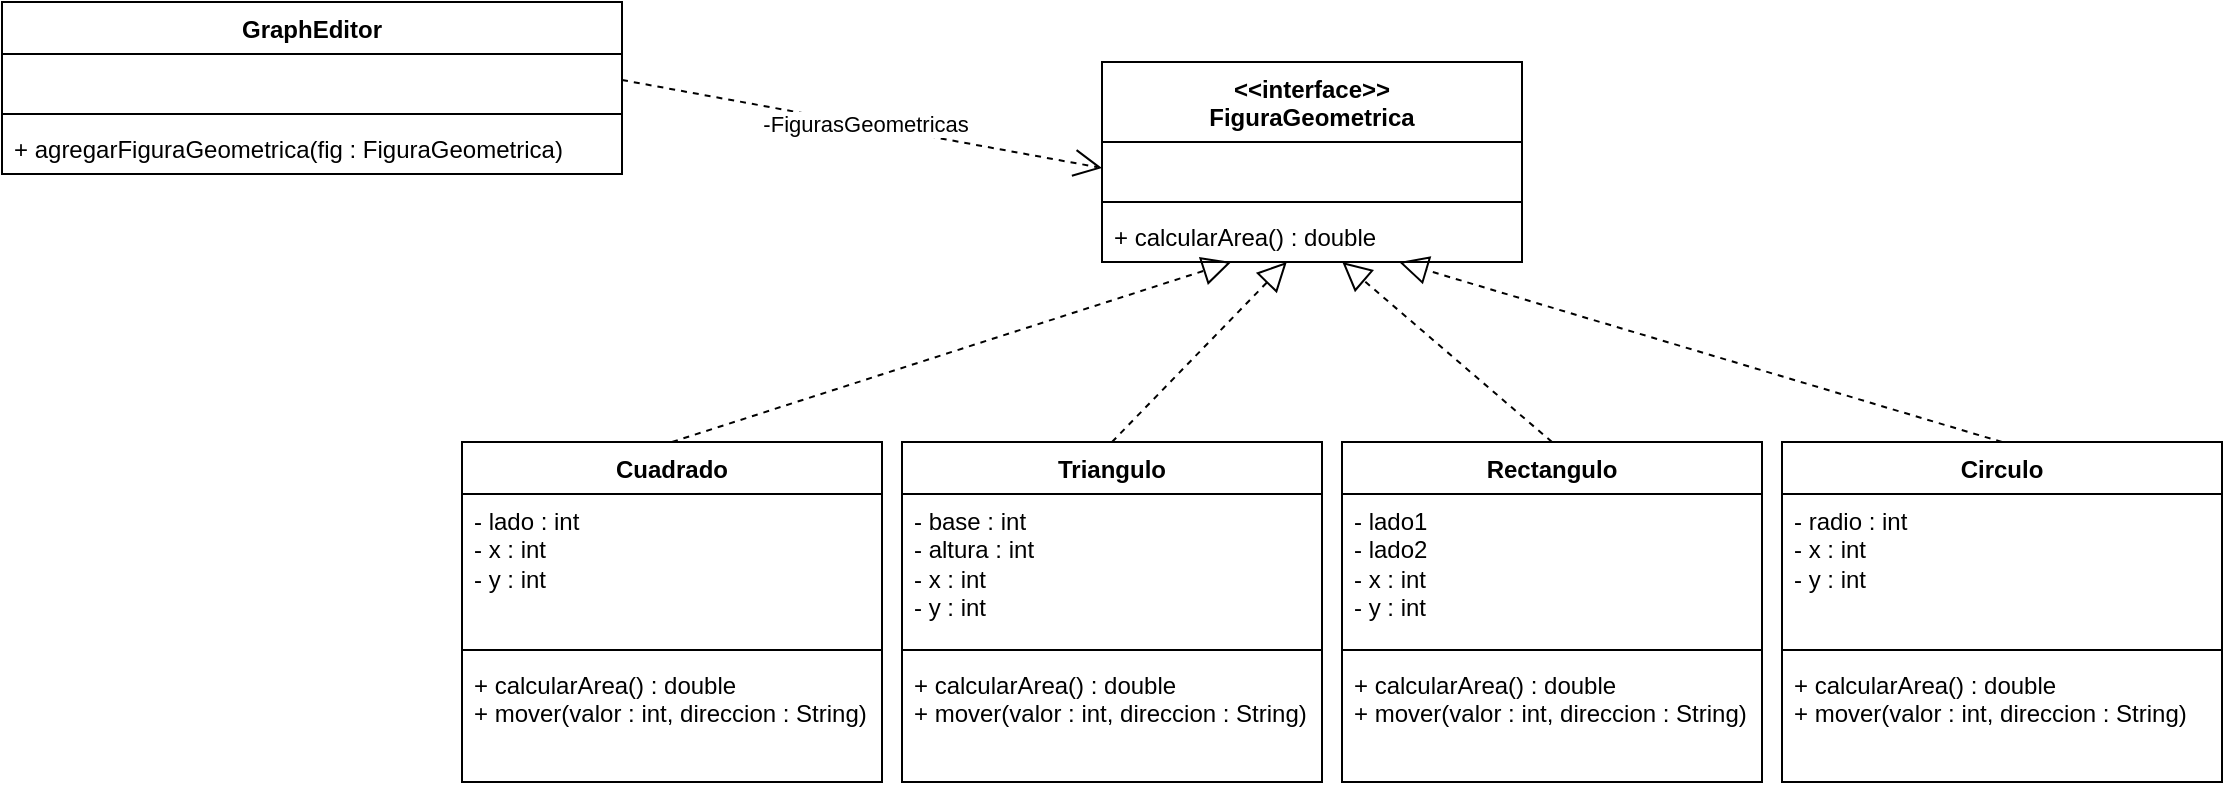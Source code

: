 <mxfile version="22.0.3" type="device">
  <diagram name="Página-1" id="QIm4rzjnf8_W-mZy8TtS">
    <mxGraphModel dx="2245" dy="673" grid="1" gridSize="10" guides="1" tooltips="1" connect="1" arrows="1" fold="1" page="1" pageScale="1" pageWidth="827" pageHeight="1169" math="0" shadow="0">
      <root>
        <mxCell id="0" />
        <mxCell id="1" parent="0" />
        <mxCell id="m9neAzrsCiFpOB3PVdHu-1" value="GraphEditor" style="swimlane;fontStyle=1;align=center;verticalAlign=top;childLayout=stackLayout;horizontal=1;startSize=26;horizontalStack=0;resizeParent=1;resizeParentMax=0;resizeLast=0;collapsible=1;marginBottom=0;whiteSpace=wrap;html=1;" vertex="1" parent="1">
          <mxGeometry x="-410" y="150" width="310" height="86" as="geometry" />
        </mxCell>
        <mxCell id="m9neAzrsCiFpOB3PVdHu-2" value="&amp;nbsp;" style="text;strokeColor=none;fillColor=none;align=left;verticalAlign=top;spacingLeft=4;spacingRight=4;overflow=hidden;rotatable=0;points=[[0,0.5],[1,0.5]];portConstraint=eastwest;whiteSpace=wrap;html=1;" vertex="1" parent="m9neAzrsCiFpOB3PVdHu-1">
          <mxGeometry y="26" width="310" height="26" as="geometry" />
        </mxCell>
        <mxCell id="m9neAzrsCiFpOB3PVdHu-3" value="" style="line;strokeWidth=1;fillColor=none;align=left;verticalAlign=middle;spacingTop=-1;spacingLeft=3;spacingRight=3;rotatable=0;labelPosition=right;points=[];portConstraint=eastwest;strokeColor=inherit;" vertex="1" parent="m9neAzrsCiFpOB3PVdHu-1">
          <mxGeometry y="52" width="310" height="8" as="geometry" />
        </mxCell>
        <mxCell id="m9neAzrsCiFpOB3PVdHu-4" value="+ agregarFiguraGeometrica(fig : FiguraGeometrica)" style="text;strokeColor=none;fillColor=none;align=left;verticalAlign=top;spacingLeft=4;spacingRight=4;overflow=hidden;rotatable=0;points=[[0,0.5],[1,0.5]];portConstraint=eastwest;whiteSpace=wrap;html=1;" vertex="1" parent="m9neAzrsCiFpOB3PVdHu-1">
          <mxGeometry y="60" width="310" height="26" as="geometry" />
        </mxCell>
        <mxCell id="m9neAzrsCiFpOB3PVdHu-5" value="&amp;lt;&amp;lt;interface&amp;gt;&amp;gt;&lt;br&gt;FiguraGeometrica" style="swimlane;fontStyle=1;align=center;verticalAlign=top;childLayout=stackLayout;horizontal=1;startSize=40;horizontalStack=0;resizeParent=1;resizeParentMax=0;resizeLast=0;collapsible=1;marginBottom=0;whiteSpace=wrap;html=1;" vertex="1" parent="1">
          <mxGeometry x="140" y="180" width="210" height="100" as="geometry" />
        </mxCell>
        <mxCell id="m9neAzrsCiFpOB3PVdHu-6" value="&amp;nbsp;" style="text;strokeColor=none;fillColor=none;align=left;verticalAlign=top;spacingLeft=4;spacingRight=4;overflow=hidden;rotatable=0;points=[[0,0.5],[1,0.5]];portConstraint=eastwest;whiteSpace=wrap;html=1;" vertex="1" parent="m9neAzrsCiFpOB3PVdHu-5">
          <mxGeometry y="40" width="210" height="26" as="geometry" />
        </mxCell>
        <mxCell id="m9neAzrsCiFpOB3PVdHu-7" value="" style="line;strokeWidth=1;fillColor=none;align=left;verticalAlign=middle;spacingTop=-1;spacingLeft=3;spacingRight=3;rotatable=0;labelPosition=right;points=[];portConstraint=eastwest;strokeColor=inherit;" vertex="1" parent="m9neAzrsCiFpOB3PVdHu-5">
          <mxGeometry y="66" width="210" height="8" as="geometry" />
        </mxCell>
        <mxCell id="m9neAzrsCiFpOB3PVdHu-8" value="+ calcularArea() : double" style="text;strokeColor=none;fillColor=none;align=left;verticalAlign=top;spacingLeft=4;spacingRight=4;overflow=hidden;rotatable=0;points=[[0,0.5],[1,0.5]];portConstraint=eastwest;whiteSpace=wrap;html=1;" vertex="1" parent="m9neAzrsCiFpOB3PVdHu-5">
          <mxGeometry y="74" width="210" height="26" as="geometry" />
        </mxCell>
        <mxCell id="m9neAzrsCiFpOB3PVdHu-9" value="Triangulo" style="swimlane;fontStyle=1;align=center;verticalAlign=top;childLayout=stackLayout;horizontal=1;startSize=26;horizontalStack=0;resizeParent=1;resizeParentMax=0;resizeLast=0;collapsible=1;marginBottom=0;whiteSpace=wrap;html=1;" vertex="1" parent="1">
          <mxGeometry x="40" y="370" width="210" height="170" as="geometry" />
        </mxCell>
        <mxCell id="m9neAzrsCiFpOB3PVdHu-10" value="- base : int&lt;br&gt;- altura : int&lt;br&gt;- x : int&lt;br&gt;- y : int" style="text;strokeColor=none;fillColor=none;align=left;verticalAlign=top;spacingLeft=4;spacingRight=4;overflow=hidden;rotatable=0;points=[[0,0.5],[1,0.5]];portConstraint=eastwest;whiteSpace=wrap;html=1;" vertex="1" parent="m9neAzrsCiFpOB3PVdHu-9">
          <mxGeometry y="26" width="210" height="74" as="geometry" />
        </mxCell>
        <mxCell id="m9neAzrsCiFpOB3PVdHu-11" value="" style="line;strokeWidth=1;fillColor=none;align=left;verticalAlign=middle;spacingTop=-1;spacingLeft=3;spacingRight=3;rotatable=0;labelPosition=right;points=[];portConstraint=eastwest;strokeColor=inherit;" vertex="1" parent="m9neAzrsCiFpOB3PVdHu-9">
          <mxGeometry y="100" width="210" height="8" as="geometry" />
        </mxCell>
        <mxCell id="m9neAzrsCiFpOB3PVdHu-12" value="+ calcularArea() : double&lt;br&gt;+ mover(valor : int, direccion : String)" style="text;strokeColor=none;fillColor=none;align=left;verticalAlign=top;spacingLeft=4;spacingRight=4;overflow=hidden;rotatable=0;points=[[0,0.5],[1,0.5]];portConstraint=eastwest;whiteSpace=wrap;html=1;" vertex="1" parent="m9neAzrsCiFpOB3PVdHu-9">
          <mxGeometry y="108" width="210" height="62" as="geometry" />
        </mxCell>
        <mxCell id="m9neAzrsCiFpOB3PVdHu-13" value="Cuadrado&lt;br&gt;" style="swimlane;fontStyle=1;align=center;verticalAlign=top;childLayout=stackLayout;horizontal=1;startSize=26;horizontalStack=0;resizeParent=1;resizeParentMax=0;resizeLast=0;collapsible=1;marginBottom=0;whiteSpace=wrap;html=1;" vertex="1" parent="1">
          <mxGeometry x="-180" y="370" width="210" height="170" as="geometry" />
        </mxCell>
        <mxCell id="m9neAzrsCiFpOB3PVdHu-14" value="- lado : int&lt;br&gt;- x : int&lt;br&gt;- y : int" style="text;strokeColor=none;fillColor=none;align=left;verticalAlign=top;spacingLeft=4;spacingRight=4;overflow=hidden;rotatable=0;points=[[0,0.5],[1,0.5]];portConstraint=eastwest;whiteSpace=wrap;html=1;" vertex="1" parent="m9neAzrsCiFpOB3PVdHu-13">
          <mxGeometry y="26" width="210" height="74" as="geometry" />
        </mxCell>
        <mxCell id="m9neAzrsCiFpOB3PVdHu-15" value="" style="line;strokeWidth=1;fillColor=none;align=left;verticalAlign=middle;spacingTop=-1;spacingLeft=3;spacingRight=3;rotatable=0;labelPosition=right;points=[];portConstraint=eastwest;strokeColor=inherit;" vertex="1" parent="m9neAzrsCiFpOB3PVdHu-13">
          <mxGeometry y="100" width="210" height="8" as="geometry" />
        </mxCell>
        <mxCell id="m9neAzrsCiFpOB3PVdHu-16" value="+ calcularArea() : double&lt;br&gt;+ mover(valor : int, direccion : String)" style="text;strokeColor=none;fillColor=none;align=left;verticalAlign=top;spacingLeft=4;spacingRight=4;overflow=hidden;rotatable=0;points=[[0,0.5],[1,0.5]];portConstraint=eastwest;whiteSpace=wrap;html=1;" vertex="1" parent="m9neAzrsCiFpOB3PVdHu-13">
          <mxGeometry y="108" width="210" height="62" as="geometry" />
        </mxCell>
        <mxCell id="m9neAzrsCiFpOB3PVdHu-17" value="Rectangulo" style="swimlane;fontStyle=1;align=center;verticalAlign=top;childLayout=stackLayout;horizontal=1;startSize=26;horizontalStack=0;resizeParent=1;resizeParentMax=0;resizeLast=0;collapsible=1;marginBottom=0;whiteSpace=wrap;html=1;" vertex="1" parent="1">
          <mxGeometry x="260" y="370" width="210" height="170" as="geometry" />
        </mxCell>
        <mxCell id="m9neAzrsCiFpOB3PVdHu-18" value="- lado1&lt;br&gt;- lado2&lt;br&gt;- x : int&lt;br&gt;- y : int" style="text;strokeColor=none;fillColor=none;align=left;verticalAlign=top;spacingLeft=4;spacingRight=4;overflow=hidden;rotatable=0;points=[[0,0.5],[1,0.5]];portConstraint=eastwest;whiteSpace=wrap;html=1;" vertex="1" parent="m9neAzrsCiFpOB3PVdHu-17">
          <mxGeometry y="26" width="210" height="74" as="geometry" />
        </mxCell>
        <mxCell id="m9neAzrsCiFpOB3PVdHu-19" value="" style="line;strokeWidth=1;fillColor=none;align=left;verticalAlign=middle;spacingTop=-1;spacingLeft=3;spacingRight=3;rotatable=0;labelPosition=right;points=[];portConstraint=eastwest;strokeColor=inherit;" vertex="1" parent="m9neAzrsCiFpOB3PVdHu-17">
          <mxGeometry y="100" width="210" height="8" as="geometry" />
        </mxCell>
        <mxCell id="m9neAzrsCiFpOB3PVdHu-20" value="+ calcularArea() : double&lt;br&gt;+ mover(valor : int, direccion : String)" style="text;strokeColor=none;fillColor=none;align=left;verticalAlign=top;spacingLeft=4;spacingRight=4;overflow=hidden;rotatable=0;points=[[0,0.5],[1,0.5]];portConstraint=eastwest;whiteSpace=wrap;html=1;" vertex="1" parent="m9neAzrsCiFpOB3PVdHu-17">
          <mxGeometry y="108" width="210" height="62" as="geometry" />
        </mxCell>
        <mxCell id="m9neAzrsCiFpOB3PVdHu-21" value="Circulo" style="swimlane;fontStyle=1;align=center;verticalAlign=top;childLayout=stackLayout;horizontal=1;startSize=26;horizontalStack=0;resizeParent=1;resizeParentMax=0;resizeLast=0;collapsible=1;marginBottom=0;whiteSpace=wrap;html=1;" vertex="1" parent="1">
          <mxGeometry x="480" y="370" width="220" height="170" as="geometry" />
        </mxCell>
        <mxCell id="m9neAzrsCiFpOB3PVdHu-22" value="- radio : int&lt;br&gt;- x : int&lt;br&gt;- y : int" style="text;strokeColor=none;fillColor=none;align=left;verticalAlign=top;spacingLeft=4;spacingRight=4;overflow=hidden;rotatable=0;points=[[0,0.5],[1,0.5]];portConstraint=eastwest;whiteSpace=wrap;html=1;" vertex="1" parent="m9neAzrsCiFpOB3PVdHu-21">
          <mxGeometry y="26" width="220" height="74" as="geometry" />
        </mxCell>
        <mxCell id="m9neAzrsCiFpOB3PVdHu-23" value="" style="line;strokeWidth=1;fillColor=none;align=left;verticalAlign=middle;spacingTop=-1;spacingLeft=3;spacingRight=3;rotatable=0;labelPosition=right;points=[];portConstraint=eastwest;strokeColor=inherit;" vertex="1" parent="m9neAzrsCiFpOB3PVdHu-21">
          <mxGeometry y="100" width="220" height="8" as="geometry" />
        </mxCell>
        <mxCell id="m9neAzrsCiFpOB3PVdHu-24" value="+ calcularArea() : double&lt;br&gt;+ mover(valor : int, direccion : String)" style="text;strokeColor=none;fillColor=none;align=left;verticalAlign=top;spacingLeft=4;spacingRight=4;overflow=hidden;rotatable=0;points=[[0,0.5],[1,0.5]];portConstraint=eastwest;whiteSpace=wrap;html=1;" vertex="1" parent="m9neAzrsCiFpOB3PVdHu-21">
          <mxGeometry y="108" width="220" height="62" as="geometry" />
        </mxCell>
        <mxCell id="m9neAzrsCiFpOB3PVdHu-25" value="&amp;nbsp;-FigurasGeometricas" style="endArrow=open;endSize=12;dashed=1;html=1;rounded=0;exitX=1;exitY=0.5;exitDx=0;exitDy=0;entryX=0;entryY=0.5;entryDx=0;entryDy=0;" edge="1" parent="1" source="m9neAzrsCiFpOB3PVdHu-2" target="m9neAzrsCiFpOB3PVdHu-6">
          <mxGeometry width="160" relative="1" as="geometry">
            <mxPoint x="40" y="230" as="sourcePoint" />
            <mxPoint x="200" y="230" as="targetPoint" />
          </mxGeometry>
        </mxCell>
        <mxCell id="m9neAzrsCiFpOB3PVdHu-32" value="" style="endArrow=block;dashed=1;endFill=0;endSize=12;html=1;rounded=0;exitX=0.5;exitY=0;exitDx=0;exitDy=0;" edge="1" parent="1" source="m9neAzrsCiFpOB3PVdHu-13" target="m9neAzrsCiFpOB3PVdHu-8">
          <mxGeometry width="160" relative="1" as="geometry">
            <mxPoint x="30" y="310" as="sourcePoint" />
            <mxPoint x="190" y="310" as="targetPoint" />
          </mxGeometry>
        </mxCell>
        <mxCell id="m9neAzrsCiFpOB3PVdHu-33" value="" style="endArrow=block;dashed=1;endFill=0;endSize=12;html=1;rounded=0;exitX=0.5;exitY=0;exitDx=0;exitDy=0;" edge="1" parent="1" source="m9neAzrsCiFpOB3PVdHu-9" target="m9neAzrsCiFpOB3PVdHu-8">
          <mxGeometry width="160" relative="1" as="geometry">
            <mxPoint x="-30" y="380" as="sourcePoint" />
            <mxPoint x="219" y="290" as="targetPoint" />
          </mxGeometry>
        </mxCell>
        <mxCell id="m9neAzrsCiFpOB3PVdHu-34" value="" style="endArrow=block;dashed=1;endFill=0;endSize=12;html=1;rounded=0;exitX=0.5;exitY=0;exitDx=0;exitDy=0;" edge="1" parent="1" source="m9neAzrsCiFpOB3PVdHu-17" target="m9neAzrsCiFpOB3PVdHu-8">
          <mxGeometry width="160" relative="1" as="geometry">
            <mxPoint x="150" y="380" as="sourcePoint" />
            <mxPoint x="242" y="290" as="targetPoint" />
          </mxGeometry>
        </mxCell>
        <mxCell id="m9neAzrsCiFpOB3PVdHu-35" value="" style="endArrow=block;dashed=1;endFill=0;endSize=12;html=1;rounded=0;exitX=0.5;exitY=0;exitDx=0;exitDy=0;" edge="1" parent="1" source="m9neAzrsCiFpOB3PVdHu-21" target="m9neAzrsCiFpOB3PVdHu-8">
          <mxGeometry width="160" relative="1" as="geometry">
            <mxPoint x="330" y="380" as="sourcePoint" />
            <mxPoint x="264" y="290" as="targetPoint" />
          </mxGeometry>
        </mxCell>
      </root>
    </mxGraphModel>
  </diagram>
</mxfile>
